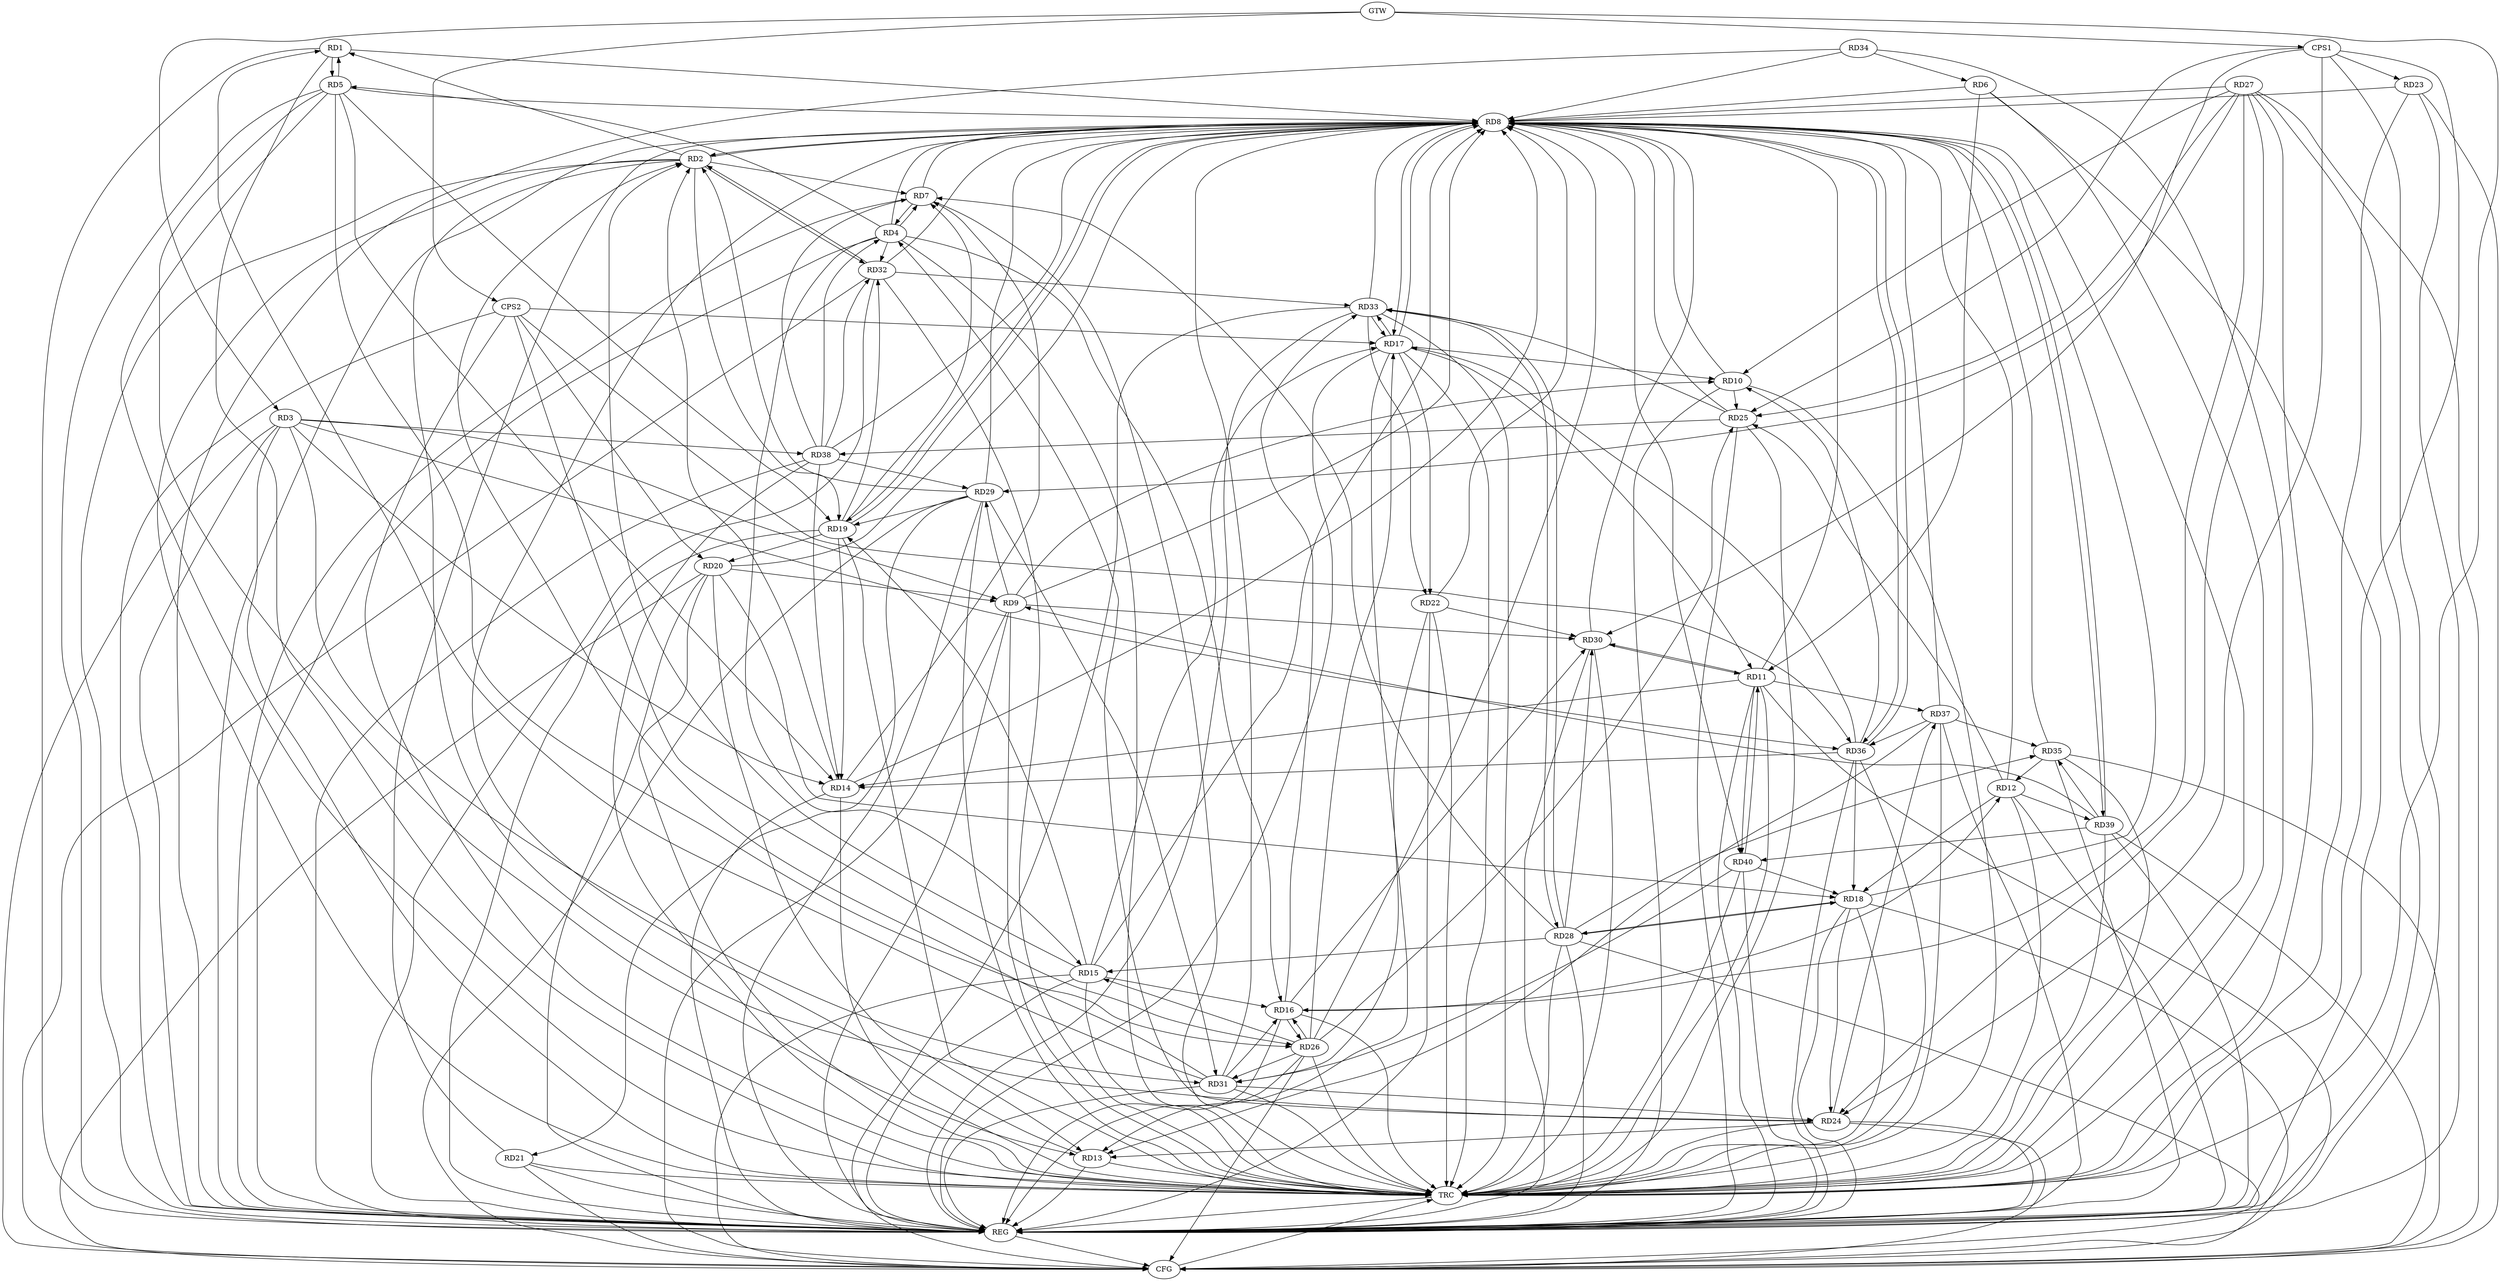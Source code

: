 strict digraph G {
  RD1 [ label="RD1" ];
  RD2 [ label="RD2" ];
  RD3 [ label="RD3" ];
  RD4 [ label="RD4" ];
  RD5 [ label="RD5" ];
  RD6 [ label="RD6" ];
  RD7 [ label="RD7" ];
  RD8 [ label="RD8" ];
  RD9 [ label="RD9" ];
  RD10 [ label="RD10" ];
  RD11 [ label="RD11" ];
  RD12 [ label="RD12" ];
  RD13 [ label="RD13" ];
  RD14 [ label="RD14" ];
  RD15 [ label="RD15" ];
  RD16 [ label="RD16" ];
  RD17 [ label="RD17" ];
  RD18 [ label="RD18" ];
  RD19 [ label="RD19" ];
  RD20 [ label="RD20" ];
  RD21 [ label="RD21" ];
  RD22 [ label="RD22" ];
  RD23 [ label="RD23" ];
  RD24 [ label="RD24" ];
  RD25 [ label="RD25" ];
  RD26 [ label="RD26" ];
  RD27 [ label="RD27" ];
  RD28 [ label="RD28" ];
  RD29 [ label="RD29" ];
  RD30 [ label="RD30" ];
  RD31 [ label="RD31" ];
  RD32 [ label="RD32" ];
  RD33 [ label="RD33" ];
  RD34 [ label="RD34" ];
  RD35 [ label="RD35" ];
  RD36 [ label="RD36" ];
  RD37 [ label="RD37" ];
  RD38 [ label="RD38" ];
  RD39 [ label="RD39" ];
  RD40 [ label="RD40" ];
  CPS1 [ label="CPS1" ];
  CPS2 [ label="CPS2" ];
  GTW [ label="GTW" ];
  REG [ label="REG" ];
  CFG [ label="CFG" ];
  TRC [ label="TRC" ];
  RD2 -> RD1;
  RD1 -> RD5;
  RD5 -> RD1;
  RD31 -> RD1;
  RD2 -> RD7;
  RD8 -> RD2;
  RD14 -> RD2;
  RD15 -> RD2;
  RD2 -> RD19;
  RD2 -> RD24;
  RD29 -> RD2;
  RD31 -> RD2;
  RD2 -> RD32;
  RD32 -> RD2;
  RD3 -> RD9;
  RD3 -> RD14;
  RD3 -> RD31;
  RD3 -> RD36;
  RD3 -> RD38;
  RD4 -> RD5;
  RD4 -> RD7;
  RD7 -> RD4;
  RD4 -> RD15;
  RD4 -> RD16;
  RD24 -> RD4;
  RD4 -> RD32;
  RD38 -> RD4;
  RD5 -> RD8;
  RD5 -> RD13;
  RD5 -> RD14;
  RD5 -> RD19;
  RD5 -> RD26;
  RD6 -> RD8;
  RD6 -> RD11;
  RD34 -> RD6;
  RD14 -> RD7;
  RD19 -> RD7;
  RD28 -> RD7;
  RD38 -> RD7;
  RD9 -> RD8;
  RD11 -> RD8;
  RD15 -> RD8;
  RD8 -> RD17;
  RD8 -> RD19;
  RD25 -> RD8;
  RD33 -> RD8;
  RD8 -> RD36;
  RD8 -> RD39;
  RD39 -> RD8;
  RD8 -> RD40;
  RD9 -> RD10;
  RD20 -> RD9;
  RD9 -> RD29;
  RD9 -> RD30;
  RD39 -> RD9;
  RD17 -> RD10;
  RD10 -> RD25;
  RD27 -> RD10;
  RD36 -> RD10;
  RD11 -> RD14;
  RD17 -> RD11;
  RD11 -> RD30;
  RD30 -> RD11;
  RD11 -> RD37;
  RD11 -> RD40;
  RD40 -> RD11;
  RD16 -> RD12;
  RD12 -> RD18;
  RD12 -> RD25;
  RD35 -> RD12;
  RD12 -> RD39;
  RD17 -> RD13;
  RD20 -> RD13;
  RD24 -> RD13;
  RD37 -> RD13;
  RD19 -> RD14;
  RD36 -> RD14;
  RD38 -> RD14;
  RD15 -> RD16;
  RD15 -> RD17;
  RD15 -> RD19;
  RD26 -> RD15;
  RD28 -> RD15;
  RD16 -> RD26;
  RD26 -> RD16;
  RD27 -> RD16;
  RD16 -> RD30;
  RD31 -> RD16;
  RD16 -> RD33;
  RD17 -> RD22;
  RD26 -> RD17;
  RD17 -> RD33;
  RD33 -> RD17;
  RD36 -> RD17;
  RD20 -> RD18;
  RD18 -> RD24;
  RD18 -> RD28;
  RD28 -> RD18;
  RD36 -> RD18;
  RD40 -> RD18;
  RD19 -> RD20;
  RD29 -> RD19;
  RD19 -> RD32;
  RD29 -> RD21;
  RD22 -> RD30;
  RD22 -> RD31;
  RD33 -> RD22;
  RD27 -> RD24;
  RD31 -> RD24;
  RD24 -> RD37;
  RD26 -> RD25;
  RD27 -> RD25;
  RD25 -> RD33;
  RD25 -> RD38;
  RD26 -> RD31;
  RD27 -> RD29;
  RD28 -> RD30;
  RD28 -> RD33;
  RD33 -> RD28;
  RD28 -> RD35;
  RD29 -> RD31;
  RD38 -> RD29;
  RD40 -> RD31;
  RD32 -> RD33;
  RD38 -> RD32;
  RD37 -> RD35;
  RD39 -> RD35;
  RD37 -> RD36;
  RD39 -> RD40;
  CPS1 -> RD23;
  CPS1 -> RD24;
  CPS1 -> RD30;
  CPS1 -> RD25;
  CPS2 -> RD26;
  CPS2 -> RD36;
  CPS2 -> RD17;
  CPS2 -> RD20;
  GTW -> RD3;
  GTW -> CPS1;
  GTW -> CPS2;
  RD1 -> REG;
  RD2 -> REG;
  RD3 -> REG;
  RD4 -> REG;
  RD5 -> REG;
  RD6 -> REG;
  RD7 -> REG;
  RD8 -> REG;
  RD9 -> REG;
  RD10 -> REG;
  RD11 -> REG;
  RD12 -> REG;
  RD13 -> REG;
  RD14 -> REG;
  RD15 -> REG;
  RD16 -> REG;
  RD17 -> REG;
  RD18 -> REG;
  RD19 -> REG;
  RD20 -> REG;
  RD21 -> REG;
  RD22 -> REG;
  RD23 -> REG;
  RD24 -> REG;
  RD25 -> REG;
  RD26 -> REG;
  RD27 -> REG;
  RD28 -> REG;
  RD29 -> REG;
  RD30 -> REG;
  RD31 -> REG;
  RD32 -> REG;
  RD33 -> REG;
  RD34 -> REG;
  RD35 -> REG;
  RD36 -> REG;
  RD37 -> REG;
  RD38 -> REG;
  RD39 -> REG;
  RD40 -> REG;
  CPS1 -> REG;
  CPS2 -> REG;
  RD26 -> CFG;
  RD3 -> CFG;
  RD18 -> CFG;
  RD33 -> CFG;
  RD21 -> CFG;
  RD15 -> CFG;
  RD23 -> CFG;
  RD39 -> CFG;
  RD24 -> CFG;
  RD27 -> CFG;
  RD11 -> CFG;
  RD35 -> CFG;
  RD9 -> CFG;
  RD29 -> CFG;
  RD28 -> CFG;
  RD32 -> CFG;
  RD20 -> CFG;
  REG -> CFG;
  RD1 -> TRC;
  RD2 -> TRC;
  RD3 -> TRC;
  RD4 -> TRC;
  RD5 -> TRC;
  RD6 -> TRC;
  RD7 -> TRC;
  RD8 -> TRC;
  RD9 -> TRC;
  RD10 -> TRC;
  RD11 -> TRC;
  RD12 -> TRC;
  RD13 -> TRC;
  RD14 -> TRC;
  RD15 -> TRC;
  RD16 -> TRC;
  RD17 -> TRC;
  RD18 -> TRC;
  RD19 -> TRC;
  RD20 -> TRC;
  RD21 -> TRC;
  RD22 -> TRC;
  RD23 -> TRC;
  RD24 -> TRC;
  RD25 -> TRC;
  RD26 -> TRC;
  RD27 -> TRC;
  RD28 -> TRC;
  RD29 -> TRC;
  RD30 -> TRC;
  RD31 -> TRC;
  RD32 -> TRC;
  RD33 -> TRC;
  RD34 -> TRC;
  RD35 -> TRC;
  RD36 -> TRC;
  RD37 -> TRC;
  RD38 -> TRC;
  RD39 -> TRC;
  RD40 -> TRC;
  CPS1 -> TRC;
  CPS2 -> TRC;
  GTW -> TRC;
  CFG -> TRC;
  TRC -> REG;
  RD10 -> RD8;
  RD26 -> RD8;
  RD31 -> RD8;
  RD19 -> RD8;
  RD30 -> RD8;
  RD7 -> RD8;
  RD23 -> RD8;
  RD20 -> RD8;
  RD14 -> RD8;
  RD35 -> RD8;
  RD12 -> RD8;
  RD18 -> RD8;
  RD22 -> RD8;
  RD13 -> RD8;
  RD32 -> RD8;
  RD17 -> RD8;
  RD4 -> RD8;
  RD21 -> RD8;
  RD37 -> RD8;
  RD2 -> RD8;
  RD27 -> RD8;
  RD1 -> RD8;
  RD34 -> RD8;
  RD29 -> RD8;
  RD38 -> RD8;
  RD36 -> RD8;
}

